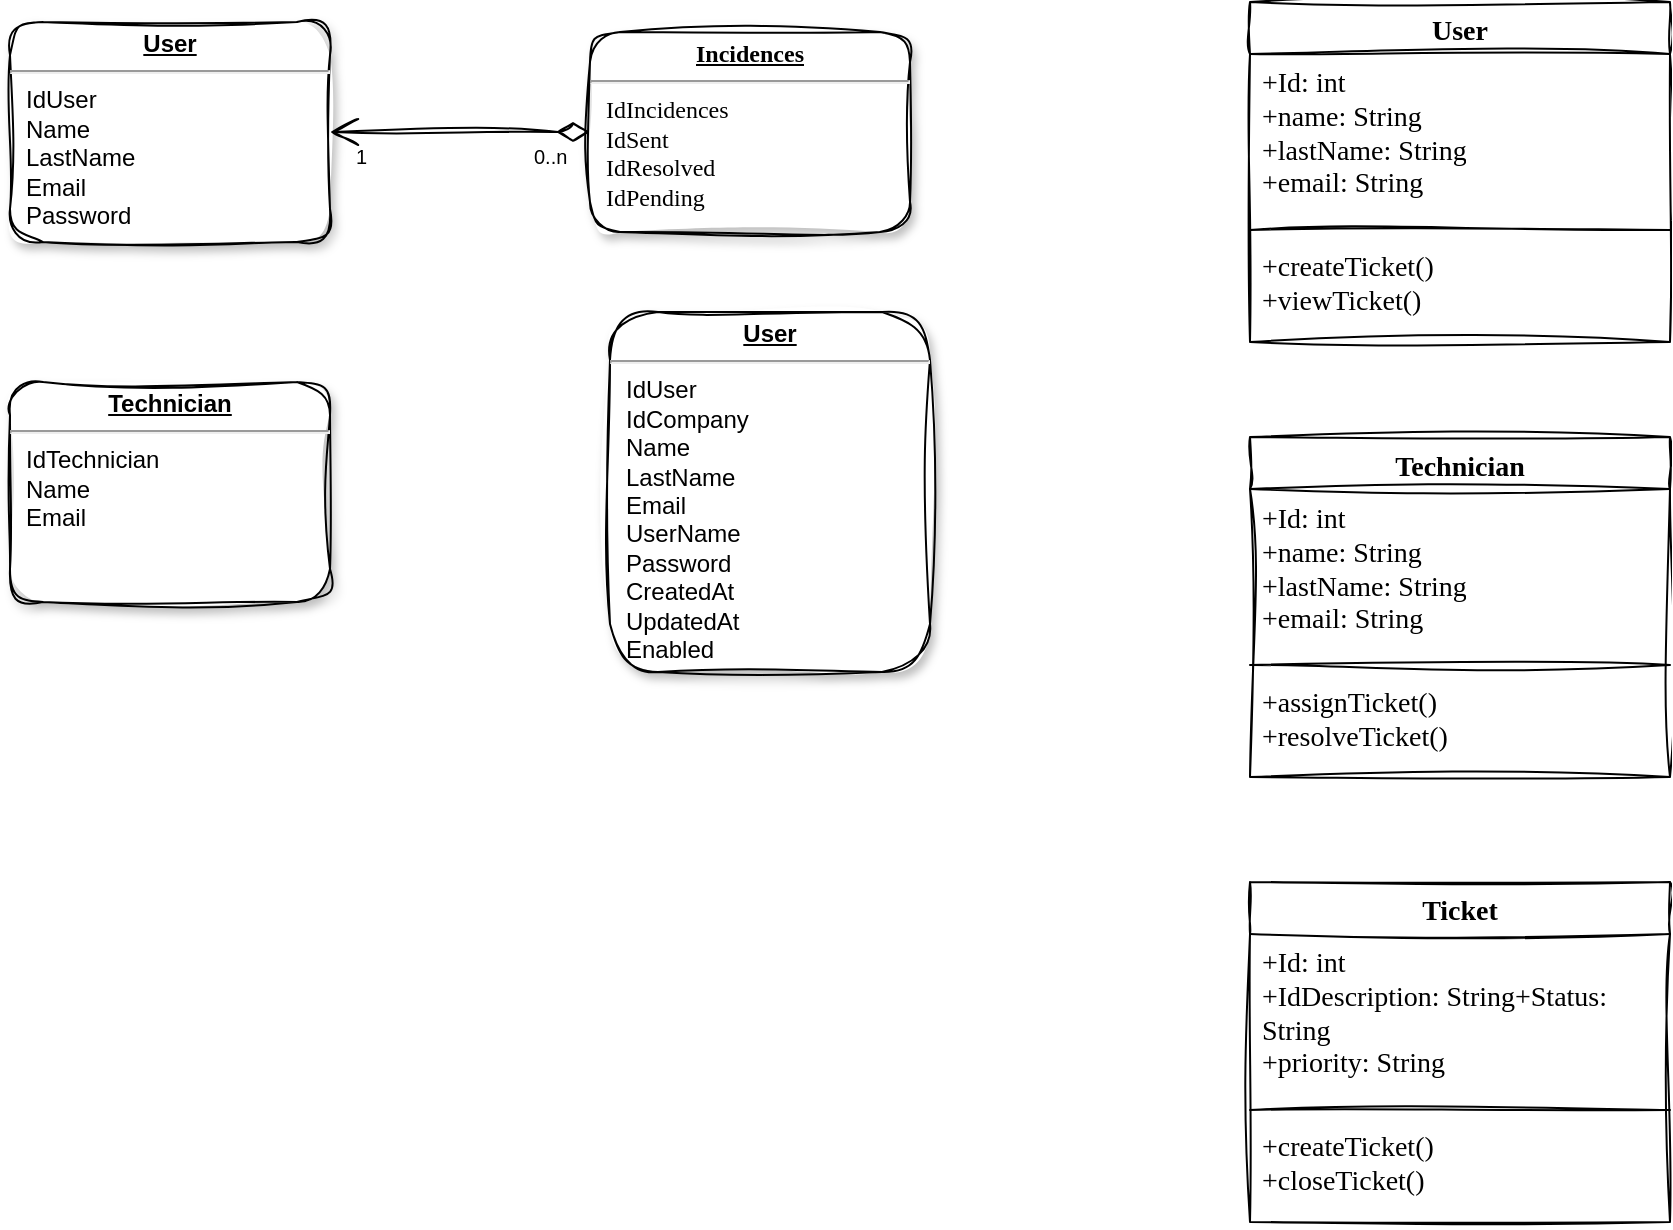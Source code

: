 <mxfile version="24.7.17">
  <diagram name="Page-1" id="efa7a0a1-bf9b-a30e-e6df-94a7791c09e9">
    <mxGraphModel dx="1999" dy="632" grid="1" gridSize="10" guides="1" tooltips="1" connect="1" arrows="1" fold="1" page="1" pageScale="1" pageWidth="826" pageHeight="1169" background="none" math="0" shadow="0">
      <root>
        <mxCell id="0" />
        <mxCell id="1" parent="0" />
        <mxCell id="22" value="&lt;p style=&quot;margin: 0px; margin-top: 4px; text-align: center; text-decoration: underline;&quot;&gt;&lt;strong&gt;User&lt;/strong&gt;&lt;/p&gt;&lt;hr /&gt;&lt;p style=&quot;margin: 0px; margin-left: 8px;&quot;&gt;IdUser&lt;/p&gt;&lt;p style=&quot;margin: 0px; margin-left: 8px;&quot;&gt;IdCompany&lt;/p&gt;&lt;p style=&quot;margin: 0px; margin-left: 8px;&quot;&gt;Name&lt;/p&gt;&lt;p style=&quot;margin: 0px; margin-left: 8px;&quot;&gt;LastName&lt;/p&gt;&lt;p style=&quot;margin: 0px; margin-left: 8px;&quot;&gt;Email&lt;/p&gt;&lt;p style=&quot;margin: 0px; margin-left: 8px;&quot;&gt;UserName&lt;/p&gt;&lt;p style=&quot;margin: 0px; margin-left: 8px;&quot;&gt;Password&lt;/p&gt;&lt;p style=&quot;margin: 0px; margin-left: 8px;&quot;&gt;CreatedAt&lt;/p&gt;&lt;p style=&quot;margin: 0px; margin-left: 8px;&quot;&gt;UpdatedAt&lt;/p&gt;&lt;p style=&quot;margin: 0px; margin-left: 8px;&quot;&gt;Enabled&lt;/p&gt;" style="verticalAlign=top;align=left;overflow=fill;fontSize=12;fontFamily=Helvetica;html=1;shadow=1;labelBackgroundColor=none;rounded=1;sketch=1;curveFitting=1;jiggle=2;" parent="1" vertex="1">
          <mxGeometry x="240.0" y="255" width="160.0" height="180" as="geometry" />
        </mxCell>
        <mxCell id="BpRNYE2-Jp7DaFgBa-Ws-114" value="&lt;p style=&quot;margin: 0px; margin-top: 4px; text-align: center; text-decoration: underline;&quot;&gt;&lt;strong&gt;User&lt;/strong&gt;&lt;/p&gt;&lt;hr&gt;&lt;p style=&quot;margin: 0px; margin-left: 8px;&quot;&gt;IdUser&lt;/p&gt;&lt;p style=&quot;margin: 0px; margin-left: 8px;&quot;&gt;Name&lt;/p&gt;&lt;p style=&quot;margin: 0px; margin-left: 8px;&quot;&gt;LastName&lt;/p&gt;&lt;p style=&quot;margin: 0px; margin-left: 8px;&quot;&gt;Email&lt;/p&gt;&lt;p style=&quot;margin: 0px; margin-left: 8px;&quot;&gt;Password&lt;/p&gt;" style="verticalAlign=top;align=left;overflow=fill;fontSize=12;fontFamily=Helvetica;html=1;shadow=1;labelBackgroundColor=none;rounded=1;sketch=1;curveFitting=1;jiggle=2;" parent="1" vertex="1">
          <mxGeometry x="-60" y="110" width="160" height="110" as="geometry" />
        </mxCell>
        <mxCell id="BpRNYE2-Jp7DaFgBa-Ws-115" value="&lt;p style=&quot;margin: 0px; margin-top: 4px; text-align: center; text-decoration: underline;&quot;&gt;&lt;strong&gt;Incidences&lt;/strong&gt;&lt;/p&gt;&lt;hr&gt;&lt;p style=&quot;margin: 0px; margin-left: 8px;&quot;&gt;IdIncidences&lt;/p&gt;&lt;p style=&quot;margin: 0px; margin-left: 8px;&quot;&gt;IdSent&lt;/p&gt;&lt;p style=&quot;margin: 0px; margin-left: 8px;&quot;&gt;IdResolved&lt;/p&gt;&lt;p style=&quot;margin: 0px; margin-left: 8px;&quot;&gt;IdPending&lt;/p&gt;" style="verticalAlign=top;align=left;overflow=fill;fontSize=12;fontFamily=Comic Sans MS;html=1;shadow=1;rounded=1;labelBackgroundColor=none;sketch=1;curveFitting=1;jiggle=2;" parent="1" vertex="1">
          <mxGeometry x="230" y="115" width="160" height="100" as="geometry" />
        </mxCell>
        <mxCell id="BpRNYE2-Jp7DaFgBa-Ws-120" value="" style="endArrow=open;endSize=12;startArrow=diamondThin;startSize=14;startFill=0;edgeStyle=orthogonalEdgeStyle;labelBackgroundColor=none;fontColor=default;sketch=1;curveFitting=1;jiggle=2;" parent="1" source="BpRNYE2-Jp7DaFgBa-Ws-115" target="BpRNYE2-Jp7DaFgBa-Ws-114" edge="1">
          <mxGeometry x="1389.36" y="130" as="geometry">
            <mxPoint x="449.36" y="-190" as="sourcePoint" />
            <mxPoint x="609.36" y="-190" as="targetPoint" />
          </mxGeometry>
        </mxCell>
        <mxCell id="BpRNYE2-Jp7DaFgBa-Ws-121" value="0..n" style="resizable=0;align=left;verticalAlign=top;labelBackgroundColor=none;fontSize=10;shadow=1;rounded=1;sketch=1;curveFitting=1;jiggle=2;" parent="BpRNYE2-Jp7DaFgBa-Ws-120" connectable="0" vertex="1">
          <mxGeometry x="-1" relative="1" as="geometry">
            <mxPoint x="-30" as="offset" />
          </mxGeometry>
        </mxCell>
        <mxCell id="BpRNYE2-Jp7DaFgBa-Ws-122" value="1" style="resizable=0;align=right;verticalAlign=top;labelBackgroundColor=none;fontSize=10;shadow=1;rounded=1;sketch=1;curveFitting=1;jiggle=2;" parent="BpRNYE2-Jp7DaFgBa-Ws-120" connectable="0" vertex="1">
          <mxGeometry x="1" relative="1" as="geometry">
            <mxPoint x="20" y="2.728e-13" as="offset" />
          </mxGeometry>
        </mxCell>
        <mxCell id="BpRNYE2-Jp7DaFgBa-Ws-126" value="&lt;p style=&quot;margin: 0px; margin-top: 4px; text-align: center; text-decoration: underline;&quot;&gt;&lt;strong&gt;Technician&lt;/strong&gt;&lt;/p&gt;&lt;hr&gt;&lt;p style=&quot;margin: 0px; margin-left: 8px;&quot;&gt;IdTechnician&lt;/p&gt;&lt;p style=&quot;margin: 0px; margin-left: 8px;&quot;&gt;Name&lt;/p&gt;&lt;p style=&quot;margin: 0px; margin-left: 8px;&quot;&gt;Email&lt;/p&gt;&lt;p style=&quot;margin: 0px; margin-left: 8px;&quot;&gt;&lt;br&gt;&lt;/p&gt;" style="verticalAlign=top;align=left;overflow=fill;fontSize=12;fontFamily=Helvetica;html=1;shadow=1;labelBackgroundColor=none;rounded=1;sketch=1;curveFitting=1;jiggle=2;" parent="1" vertex="1">
          <mxGeometry x="-60" y="290" width="160" height="110" as="geometry" />
        </mxCell>
        <mxCell id="gRg0W0RZRQ-PAgkCzWt9-22" value="User" style="swimlane;fontStyle=1;align=center;verticalAlign=top;childLayout=stackLayout;horizontal=1;startSize=26;horizontalStack=0;resizeParent=1;resizeParentMax=0;resizeLast=0;collapsible=1;marginBottom=0;whiteSpace=wrap;html=1;sketch=1;hachureGap=4;jiggle=2;curveFitting=1;fontFamily=Comic Sans MS;fontSize=14;" vertex="1" parent="1">
          <mxGeometry x="560" y="100" width="210" height="170" as="geometry">
            <mxRectangle x="1180" y="352.5" width="70" height="30" as="alternateBounds" />
          </mxGeometry>
        </mxCell>
        <mxCell id="gRg0W0RZRQ-PAgkCzWt9-23" value="&lt;div&gt;+Id: int&lt;/div&gt;&lt;div&gt;+name: String&lt;/div&gt;&lt;div&gt;+lastName: String&lt;/div&gt;&lt;div&gt;+email: String&lt;/div&gt;" style="text;align=left;verticalAlign=top;spacingLeft=4;spacingRight=4;overflow=hidden;rotatable=0;points=[[0,0.5],[1,0.5]];portConstraint=eastwest;whiteSpace=wrap;html=1;fontFamily=Comic Sans MS;fontSize=14;" vertex="1" parent="gRg0W0RZRQ-PAgkCzWt9-22">
          <mxGeometry y="26" width="210" height="84" as="geometry" />
        </mxCell>
        <mxCell id="gRg0W0RZRQ-PAgkCzWt9-24" value="" style="line;strokeWidth=1;align=left;verticalAlign=middle;spacingTop=-1;spacingLeft=3;spacingRight=3;rotatable=0;labelPosition=right;points=[];portConstraint=eastwest;sketch=1;hachureGap=4;jiggle=2;curveFitting=1;fontFamily=Comic Sans MS;fontSize=14;" vertex="1" parent="gRg0W0RZRQ-PAgkCzWt9-22">
          <mxGeometry y="110" width="210" height="8" as="geometry" />
        </mxCell>
        <mxCell id="gRg0W0RZRQ-PAgkCzWt9-25" value="+createTicket()&lt;div&gt;+viewTicket()&lt;/div&gt;" style="text;align=left;verticalAlign=top;spacingLeft=4;spacingRight=4;overflow=hidden;rotatable=0;points=[[0,0.5],[1,0.5]];portConstraint=eastwest;whiteSpace=wrap;html=1;fontFamily=Comic Sans MS;fontSize=14;" vertex="1" parent="gRg0W0RZRQ-PAgkCzWt9-22">
          <mxGeometry y="118" width="210" height="52" as="geometry" />
        </mxCell>
        <mxCell id="gRg0W0RZRQ-PAgkCzWt9-26" value="Technician" style="swimlane;fontStyle=1;align=center;verticalAlign=top;childLayout=stackLayout;horizontal=1;startSize=26;horizontalStack=0;resizeParent=1;resizeParentMax=0;resizeLast=0;collapsible=1;marginBottom=0;whiteSpace=wrap;html=1;sketch=1;hachureGap=4;jiggle=2;curveFitting=1;fontFamily=Comic Sans MS;fontSize=14;" vertex="1" parent="1">
          <mxGeometry x="560" y="317.5" width="210" height="170" as="geometry">
            <mxRectangle x="1180" y="570" width="110" height="30" as="alternateBounds" />
          </mxGeometry>
        </mxCell>
        <mxCell id="gRg0W0RZRQ-PAgkCzWt9-27" value="+Id: int&lt;div&gt;+name: String&lt;/div&gt;&lt;div&gt;+lastName: String&lt;/div&gt;&lt;div&gt;+email: String&lt;/div&gt;" style="text;align=left;verticalAlign=top;spacingLeft=4;spacingRight=4;overflow=hidden;rotatable=0;points=[[0,0.5],[1,0.5]];portConstraint=eastwest;whiteSpace=wrap;html=1;fontFamily=Comic Sans MS;fontSize=14;" vertex="1" parent="gRg0W0RZRQ-PAgkCzWt9-26">
          <mxGeometry y="26" width="210" height="84" as="geometry" />
        </mxCell>
        <mxCell id="gRg0W0RZRQ-PAgkCzWt9-28" value="" style="line;strokeWidth=1;align=left;verticalAlign=middle;spacingTop=-1;spacingLeft=3;spacingRight=3;rotatable=0;labelPosition=right;points=[];portConstraint=eastwest;sketch=1;hachureGap=4;jiggle=2;curveFitting=1;fontFamily=Comic Sans MS;fontSize=14;" vertex="1" parent="gRg0W0RZRQ-PAgkCzWt9-26">
          <mxGeometry y="110" width="210" height="8" as="geometry" />
        </mxCell>
        <mxCell id="gRg0W0RZRQ-PAgkCzWt9-29" value="+assignTicket()&lt;div&gt;+resolveTicket()&lt;/div&gt;" style="text;align=left;verticalAlign=top;spacingLeft=4;spacingRight=4;overflow=hidden;rotatable=0;points=[[0,0.5],[1,0.5]];portConstraint=eastwest;whiteSpace=wrap;html=1;fontFamily=Comic Sans MS;fontSize=14;" vertex="1" parent="gRg0W0RZRQ-PAgkCzWt9-26">
          <mxGeometry y="118" width="210" height="52" as="geometry" />
        </mxCell>
        <mxCell id="gRg0W0RZRQ-PAgkCzWt9-31" value="Ticket" style="swimlane;fontStyle=1;align=center;verticalAlign=top;childLayout=stackLayout;horizontal=1;startSize=26;horizontalStack=0;resizeParent=1;resizeParentMax=0;resizeLast=0;collapsible=1;marginBottom=0;whiteSpace=wrap;html=1;sketch=1;hachureGap=4;jiggle=2;curveFitting=1;fontFamily=Comic Sans MS;fontSize=14;" vertex="1" parent="1">
          <mxGeometry x="560" y="540" width="210" height="170" as="geometry">
            <mxRectangle x="1180" y="570" width="110" height="30" as="alternateBounds" />
          </mxGeometry>
        </mxCell>
        <mxCell id="gRg0W0RZRQ-PAgkCzWt9-32" value="+Id: int&lt;div&gt;+IdDescription: String&lt;span style=&quot;background-color: initial;&quot;&gt;+Status: String&lt;/span&gt;&lt;/div&gt;&lt;div&gt;&lt;span style=&quot;background-color: initial;&quot;&gt;+priority: String&lt;br&gt;&lt;/span&gt;&lt;/div&gt;" style="text;align=left;verticalAlign=top;spacingLeft=4;spacingRight=4;overflow=hidden;rotatable=0;points=[[0,0.5],[1,0.5]];portConstraint=eastwest;whiteSpace=wrap;html=1;fontFamily=Comic Sans MS;fontSize=14;" vertex="1" parent="gRg0W0RZRQ-PAgkCzWt9-31">
          <mxGeometry y="26" width="210" height="84" as="geometry" />
        </mxCell>
        <mxCell id="gRg0W0RZRQ-PAgkCzWt9-33" value="" style="line;strokeWidth=1;align=left;verticalAlign=middle;spacingTop=-1;spacingLeft=3;spacingRight=3;rotatable=0;labelPosition=right;points=[];portConstraint=eastwest;sketch=1;hachureGap=4;jiggle=2;curveFitting=1;fontFamily=Comic Sans MS;fontSize=14;" vertex="1" parent="gRg0W0RZRQ-PAgkCzWt9-31">
          <mxGeometry y="110" width="210" height="8" as="geometry" />
        </mxCell>
        <mxCell id="gRg0W0RZRQ-PAgkCzWt9-34" value="+createTicket()&lt;div&gt;+closeTicket()&lt;/div&gt;" style="text;align=left;verticalAlign=top;spacingLeft=4;spacingRight=4;overflow=hidden;rotatable=0;points=[[0,0.5],[1,0.5]];portConstraint=eastwest;whiteSpace=wrap;html=1;fontFamily=Comic Sans MS;fontSize=14;" vertex="1" parent="gRg0W0RZRQ-PAgkCzWt9-31">
          <mxGeometry y="118" width="210" height="52" as="geometry" />
        </mxCell>
      </root>
    </mxGraphModel>
  </diagram>
</mxfile>
